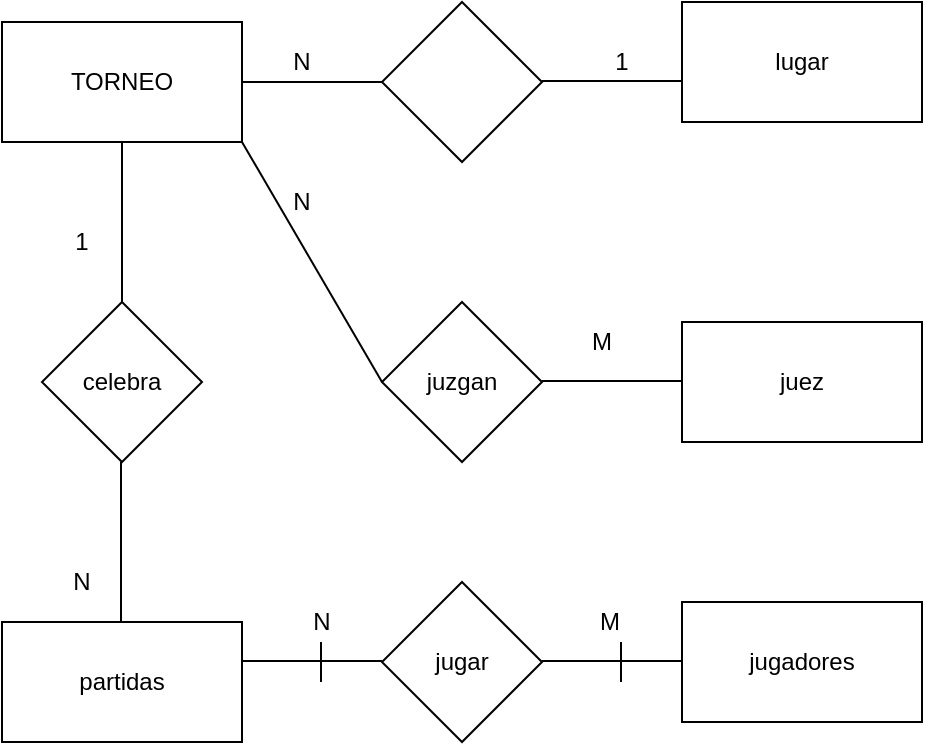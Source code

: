 <mxfile version="14.7.7" type="device"><diagram id="zM5P1BxhM_HlPw4mIspo" name="Page-1"><mxGraphModel dx="868" dy="450" grid="1" gridSize="10" guides="1" tooltips="1" connect="1" arrows="1" fold="1" page="1" pageScale="1" pageWidth="827" pageHeight="1169" math="0" shadow="0"><root><mxCell id="0"/><mxCell id="1" parent="0"/><mxCell id="qR1RaWVKUJInsPAKiQf--2" value="TORNEO" style="rounded=0;whiteSpace=wrap;html=1;" parent="1" vertex="1"><mxGeometry x="130" y="40" width="120" height="60" as="geometry"/></mxCell><mxCell id="qR1RaWVKUJInsPAKiQf--3" value="celebra" style="rhombus;whiteSpace=wrap;html=1;" parent="1" vertex="1"><mxGeometry x="150" y="180" width="80" height="80" as="geometry"/></mxCell><mxCell id="qR1RaWVKUJInsPAKiQf--4" value="partidas" style="rounded=0;whiteSpace=wrap;html=1;" parent="1" vertex="1"><mxGeometry x="130" y="340" width="120" height="60" as="geometry"/></mxCell><mxCell id="qR1RaWVKUJInsPAKiQf--5" value="" style="rhombus;whiteSpace=wrap;html=1;" parent="1" vertex="1"><mxGeometry x="320" y="30" width="80" height="80" as="geometry"/></mxCell><mxCell id="qR1RaWVKUJInsPAKiQf--6" value="lugar" style="rounded=0;whiteSpace=wrap;html=1;" parent="1" vertex="1"><mxGeometry x="470" y="30" width="120" height="60" as="geometry"/></mxCell><mxCell id="qR1RaWVKUJInsPAKiQf--7" value="juzgan" style="rhombus;whiteSpace=wrap;html=1;" parent="1" vertex="1"><mxGeometry x="320" y="180" width="80" height="80" as="geometry"/></mxCell><mxCell id="qR1RaWVKUJInsPAKiQf--8" value="jugar" style="rhombus;whiteSpace=wrap;html=1;" parent="1" vertex="1"><mxGeometry x="320" y="320" width="80" height="80" as="geometry"/></mxCell><mxCell id="qR1RaWVKUJInsPAKiQf--10" value="juez" style="rounded=0;whiteSpace=wrap;html=1;" parent="1" vertex="1"><mxGeometry x="470" y="190" width="120" height="60" as="geometry"/></mxCell><mxCell id="qR1RaWVKUJInsPAKiQf--11" value="jugadores" style="rounded=0;whiteSpace=wrap;html=1;" parent="1" vertex="1"><mxGeometry x="470" y="330" width="120" height="60" as="geometry"/></mxCell><mxCell id="YrK-ko2eRAP0lzxKaN-A-1" value="" style="endArrow=none;html=1;exitX=1;exitY=0.5;exitDx=0;exitDy=0;" edge="1" parent="1" source="qR1RaWVKUJInsPAKiQf--2" target="qR1RaWVKUJInsPAKiQf--5"><mxGeometry width="50" height="50" relative="1" as="geometry"><mxPoint x="260" y="70" as="sourcePoint"/><mxPoint x="310" y="40" as="targetPoint"/></mxGeometry></mxCell><mxCell id="YrK-ko2eRAP0lzxKaN-A-2" value="" style="endArrow=none;html=1;exitX=1;exitY=0.5;exitDx=0;exitDy=0;" edge="1" parent="1"><mxGeometry width="50" height="50" relative="1" as="geometry"><mxPoint x="400" y="69.5" as="sourcePoint"/><mxPoint x="470" y="69.5" as="targetPoint"/></mxGeometry></mxCell><mxCell id="YrK-ko2eRAP0lzxKaN-A-3" value="" style="endArrow=none;html=1;exitX=1;exitY=1;exitDx=0;exitDy=0;" edge="1" parent="1" source="qR1RaWVKUJInsPAKiQf--2"><mxGeometry width="50" height="50" relative="1" as="geometry"><mxPoint x="360" y="112" as="sourcePoint"/><mxPoint x="320" y="220" as="targetPoint"/></mxGeometry></mxCell><mxCell id="YrK-ko2eRAP0lzxKaN-A-5" value="" style="endArrow=none;html=1;exitX=1;exitY=0.5;exitDx=0;exitDy=0;" edge="1" parent="1"><mxGeometry width="50" height="50" relative="1" as="geometry"><mxPoint x="400" y="219.5" as="sourcePoint"/><mxPoint x="470" y="219.5" as="targetPoint"/></mxGeometry></mxCell><mxCell id="YrK-ko2eRAP0lzxKaN-A-6" value="" style="endArrow=none;html=1;entryX=0.5;entryY=1;entryDx=0;entryDy=0;entryPerimeter=0;exitX=0.5;exitY=0;exitDx=0;exitDy=0;" edge="1" parent="1" source="qR1RaWVKUJInsPAKiQf--3" target="qR1RaWVKUJInsPAKiQf--2"><mxGeometry width="50" height="50" relative="1" as="geometry"><mxPoint x="190" y="170" as="sourcePoint"/><mxPoint x="190" y="110" as="targetPoint"/></mxGeometry></mxCell><mxCell id="YrK-ko2eRAP0lzxKaN-A-7" value="" style="endArrow=none;html=1;entryX=0.5;entryY=1;entryDx=0;entryDy=0;entryPerimeter=0;exitX=0.5;exitY=0;exitDx=0;exitDy=0;" edge="1" parent="1"><mxGeometry width="50" height="50" relative="1" as="geometry"><mxPoint x="189.5" y="340" as="sourcePoint"/><mxPoint x="189.5" y="260" as="targetPoint"/></mxGeometry></mxCell><mxCell id="YrK-ko2eRAP0lzxKaN-A-8" value="" style="endArrow=none;html=1;exitX=1;exitY=0.5;exitDx=0;exitDy=0;" edge="1" parent="1"><mxGeometry width="50" height="50" relative="1" as="geometry"><mxPoint x="250" y="359.5" as="sourcePoint"/><mxPoint x="320" y="359.5" as="targetPoint"/></mxGeometry></mxCell><mxCell id="YrK-ko2eRAP0lzxKaN-A-9" value="" style="endArrow=none;html=1;exitX=1;exitY=0.5;exitDx=0;exitDy=0;" edge="1" parent="1"><mxGeometry width="50" height="50" relative="1" as="geometry"><mxPoint x="400" y="359.5" as="sourcePoint"/><mxPoint x="470" y="359.5" as="targetPoint"/></mxGeometry></mxCell><mxCell id="YrK-ko2eRAP0lzxKaN-A-10" value="N" style="text;html=1;strokeColor=none;fillColor=none;align=center;verticalAlign=middle;whiteSpace=wrap;rounded=0;" vertex="1" parent="1"><mxGeometry x="270" y="330" width="40" height="20" as="geometry"/></mxCell><mxCell id="YrK-ko2eRAP0lzxKaN-A-11" value="N" style="text;html=1;strokeColor=none;fillColor=none;align=center;verticalAlign=middle;whiteSpace=wrap;rounded=0;" vertex="1" parent="1"><mxGeometry x="260" y="50" width="40" height="20" as="geometry"/></mxCell><mxCell id="YrK-ko2eRAP0lzxKaN-A-12" value="M" style="text;html=1;strokeColor=none;fillColor=none;align=center;verticalAlign=middle;whiteSpace=wrap;rounded=0;" vertex="1" parent="1"><mxGeometry x="410" y="190" width="40" height="20" as="geometry"/></mxCell><mxCell id="YrK-ko2eRAP0lzxKaN-A-13" value="M" style="text;html=1;strokeColor=none;fillColor=none;align=center;verticalAlign=middle;whiteSpace=wrap;rounded=0;" vertex="1" parent="1"><mxGeometry x="414" y="330" width="40" height="20" as="geometry"/></mxCell><mxCell id="YrK-ko2eRAP0lzxKaN-A-14" value="1" style="text;html=1;strokeColor=none;fillColor=none;align=center;verticalAlign=middle;whiteSpace=wrap;rounded=0;" vertex="1" parent="1"><mxGeometry x="420" y="50" width="40" height="20" as="geometry"/></mxCell><mxCell id="YrK-ko2eRAP0lzxKaN-A-15" value="1" style="text;html=1;strokeColor=none;fillColor=none;align=center;verticalAlign=middle;whiteSpace=wrap;rounded=0;" vertex="1" parent="1"><mxGeometry x="150" y="140" width="40" height="20" as="geometry"/></mxCell><mxCell id="YrK-ko2eRAP0lzxKaN-A-16" value="N" style="text;html=1;strokeColor=none;fillColor=none;align=center;verticalAlign=middle;whiteSpace=wrap;rounded=0;" vertex="1" parent="1"><mxGeometry x="150" y="310" width="40" height="20" as="geometry"/></mxCell><mxCell id="YrK-ko2eRAP0lzxKaN-A-18" value="" style="endArrow=none;html=1;" edge="1" parent="1"><mxGeometry width="50" height="50" relative="1" as="geometry"><mxPoint x="439.5" y="370" as="sourcePoint"/><mxPoint x="439.5" y="350" as="targetPoint"/></mxGeometry></mxCell><mxCell id="YrK-ko2eRAP0lzxKaN-A-19" value="" style="endArrow=none;html=1;" edge="1" parent="1"><mxGeometry width="50" height="50" relative="1" as="geometry"><mxPoint x="289.5" y="370" as="sourcePoint"/><mxPoint x="289.5" y="350" as="targetPoint"/></mxGeometry></mxCell><mxCell id="YrK-ko2eRAP0lzxKaN-A-21" value="N" style="text;html=1;strokeColor=none;fillColor=none;align=center;verticalAlign=middle;whiteSpace=wrap;rounded=0;" vertex="1" parent="1"><mxGeometry x="260" y="120" width="40" height="20" as="geometry"/></mxCell></root></mxGraphModel></diagram></mxfile>